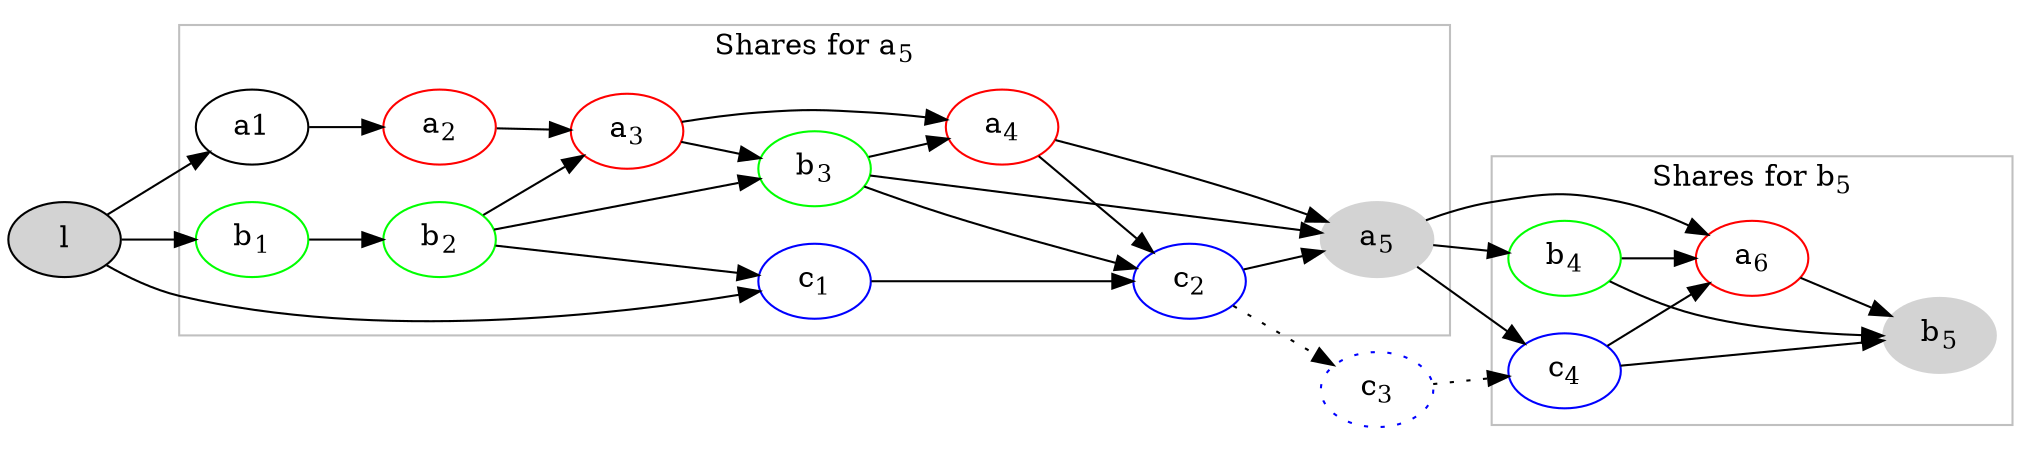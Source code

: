 
digraph G {
    rankdir=LR
    layout=dot
    a2 [label=<a<sub>2</sub>>, color=red]
    a3 [label=<a<sub>3</sub>>, color=red]
    a4 [label=<a<sub>4</sub>>, color=red]
    a5 [style=filled, label=<a<sub>5</sub>>, color=lightgrey]
    a6 [label=<a<sub>6</sub>>, color=red]

    b1 [label=<b<sub>1</sub>>, color=green]
    b2 [label=<b<sub>2</sub>>, color=green]
    b3 [label=<b<sub>3</sub>>, color=green]
    b4 [label=<b<sub>4</sub>>, color=green]
    b5 [style=filled, label=<b<sub>5</sub>>, color=lightgrey]

    c1 [label=<c<sub>1</sub>>, color=blue]
    c2 [label=<c<sub>2</sub>>, color=blue]
    c3 [label=<c<sub>3</sub>>, color=blue, style=dotted]
    c4 [label=<c<sub>4</sub>>, color=blue]

    l [style=filled]

    l -> a1
    l -> b1
    l -> c1

    subgraph cluster_1 {
        a1 -> a2 -> a3 -> a4 -> a5
        a3 -> b3
        b1 -> b2 -> b3 -> a5
        c1 -> c2
        c2 -> a5
        color=grey
        label=<Shares for a<sub>5</sub>>
    }

    subgraph cluster_2 {
        a5 -> b4
        a5 -> c4
        a5 -> a6
        a6 -> b5
        b4 -> b5
        b4 -> a6
        color=grey
        label=<Shares for b<sub>5</sub>>
    }

    c2 -> c3 [style=dotted]
    c3 -> c4 [style=dotted]
    c4 -> b5
    c4 -> a6
    a4 -> c2
    b2 -> a3
    b2 -> c1
    b3 -> a4
    b3 -> c2
}
